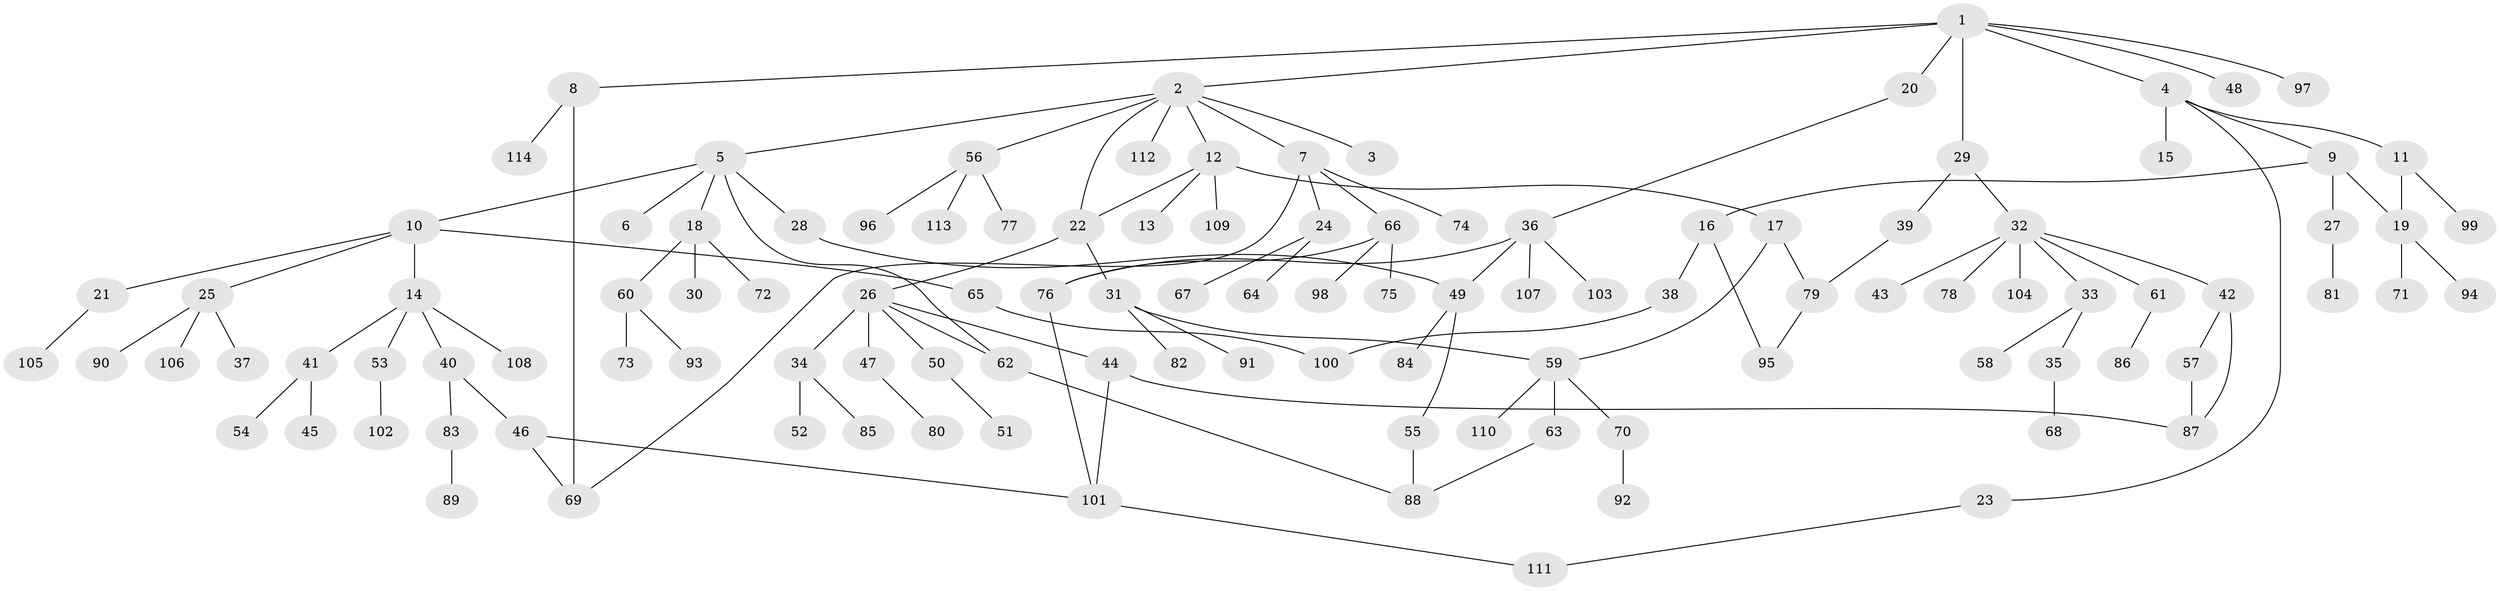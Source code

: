 // coarse degree distribution, {8: 0.024390243902439025, 10: 0.012195121951219513, 1: 0.4878048780487805, 4: 0.07317073170731707, 7: 0.024390243902439025, 5: 0.036585365853658534, 3: 0.18292682926829268, 2: 0.14634146341463414, 6: 0.012195121951219513}
// Generated by graph-tools (version 1.1) at 2025/41/03/06/25 10:41:29]
// undirected, 114 vertices, 131 edges
graph export_dot {
graph [start="1"]
  node [color=gray90,style=filled];
  1;
  2;
  3;
  4;
  5;
  6;
  7;
  8;
  9;
  10;
  11;
  12;
  13;
  14;
  15;
  16;
  17;
  18;
  19;
  20;
  21;
  22;
  23;
  24;
  25;
  26;
  27;
  28;
  29;
  30;
  31;
  32;
  33;
  34;
  35;
  36;
  37;
  38;
  39;
  40;
  41;
  42;
  43;
  44;
  45;
  46;
  47;
  48;
  49;
  50;
  51;
  52;
  53;
  54;
  55;
  56;
  57;
  58;
  59;
  60;
  61;
  62;
  63;
  64;
  65;
  66;
  67;
  68;
  69;
  70;
  71;
  72;
  73;
  74;
  75;
  76;
  77;
  78;
  79;
  80;
  81;
  82;
  83;
  84;
  85;
  86;
  87;
  88;
  89;
  90;
  91;
  92;
  93;
  94;
  95;
  96;
  97;
  98;
  99;
  100;
  101;
  102;
  103;
  104;
  105;
  106;
  107;
  108;
  109;
  110;
  111;
  112;
  113;
  114;
  1 -- 2;
  1 -- 4;
  1 -- 8;
  1 -- 20;
  1 -- 29;
  1 -- 48;
  1 -- 97;
  2 -- 3;
  2 -- 5;
  2 -- 7;
  2 -- 12;
  2 -- 22;
  2 -- 56;
  2 -- 112;
  4 -- 9;
  4 -- 11;
  4 -- 15;
  4 -- 23;
  5 -- 6;
  5 -- 10;
  5 -- 18;
  5 -- 28;
  5 -- 62;
  7 -- 24;
  7 -- 66;
  7 -- 69;
  7 -- 74;
  8 -- 114;
  8 -- 69;
  9 -- 16;
  9 -- 19;
  9 -- 27;
  10 -- 14;
  10 -- 21;
  10 -- 25;
  10 -- 65;
  11 -- 99;
  11 -- 19;
  12 -- 13;
  12 -- 17;
  12 -- 109;
  12 -- 22;
  14 -- 40;
  14 -- 41;
  14 -- 53;
  14 -- 108;
  16 -- 38;
  16 -- 95;
  17 -- 79;
  17 -- 59;
  18 -- 30;
  18 -- 60;
  18 -- 72;
  19 -- 71;
  19 -- 94;
  20 -- 36;
  21 -- 105;
  22 -- 26;
  22 -- 31;
  23 -- 111;
  24 -- 64;
  24 -- 67;
  25 -- 37;
  25 -- 90;
  25 -- 106;
  26 -- 34;
  26 -- 44;
  26 -- 47;
  26 -- 50;
  26 -- 62;
  27 -- 81;
  28 -- 49;
  29 -- 32;
  29 -- 39;
  31 -- 59;
  31 -- 82;
  31 -- 91;
  32 -- 33;
  32 -- 42;
  32 -- 43;
  32 -- 61;
  32 -- 78;
  32 -- 104;
  33 -- 35;
  33 -- 58;
  34 -- 52;
  34 -- 85;
  35 -- 68;
  36 -- 103;
  36 -- 107;
  36 -- 76;
  36 -- 49;
  38 -- 100;
  39 -- 79;
  40 -- 46;
  40 -- 83;
  41 -- 45;
  41 -- 54;
  42 -- 57;
  42 -- 87;
  44 -- 101;
  44 -- 87;
  46 -- 69;
  46 -- 101;
  47 -- 80;
  49 -- 55;
  49 -- 84;
  50 -- 51;
  53 -- 102;
  55 -- 88;
  56 -- 77;
  56 -- 96;
  56 -- 113;
  57 -- 87;
  59 -- 63;
  59 -- 70;
  59 -- 110;
  60 -- 73;
  60 -- 93;
  61 -- 86;
  62 -- 88;
  63 -- 88;
  65 -- 100;
  66 -- 75;
  66 -- 76;
  66 -- 98;
  70 -- 92;
  76 -- 101;
  79 -- 95;
  83 -- 89;
  101 -- 111;
}
